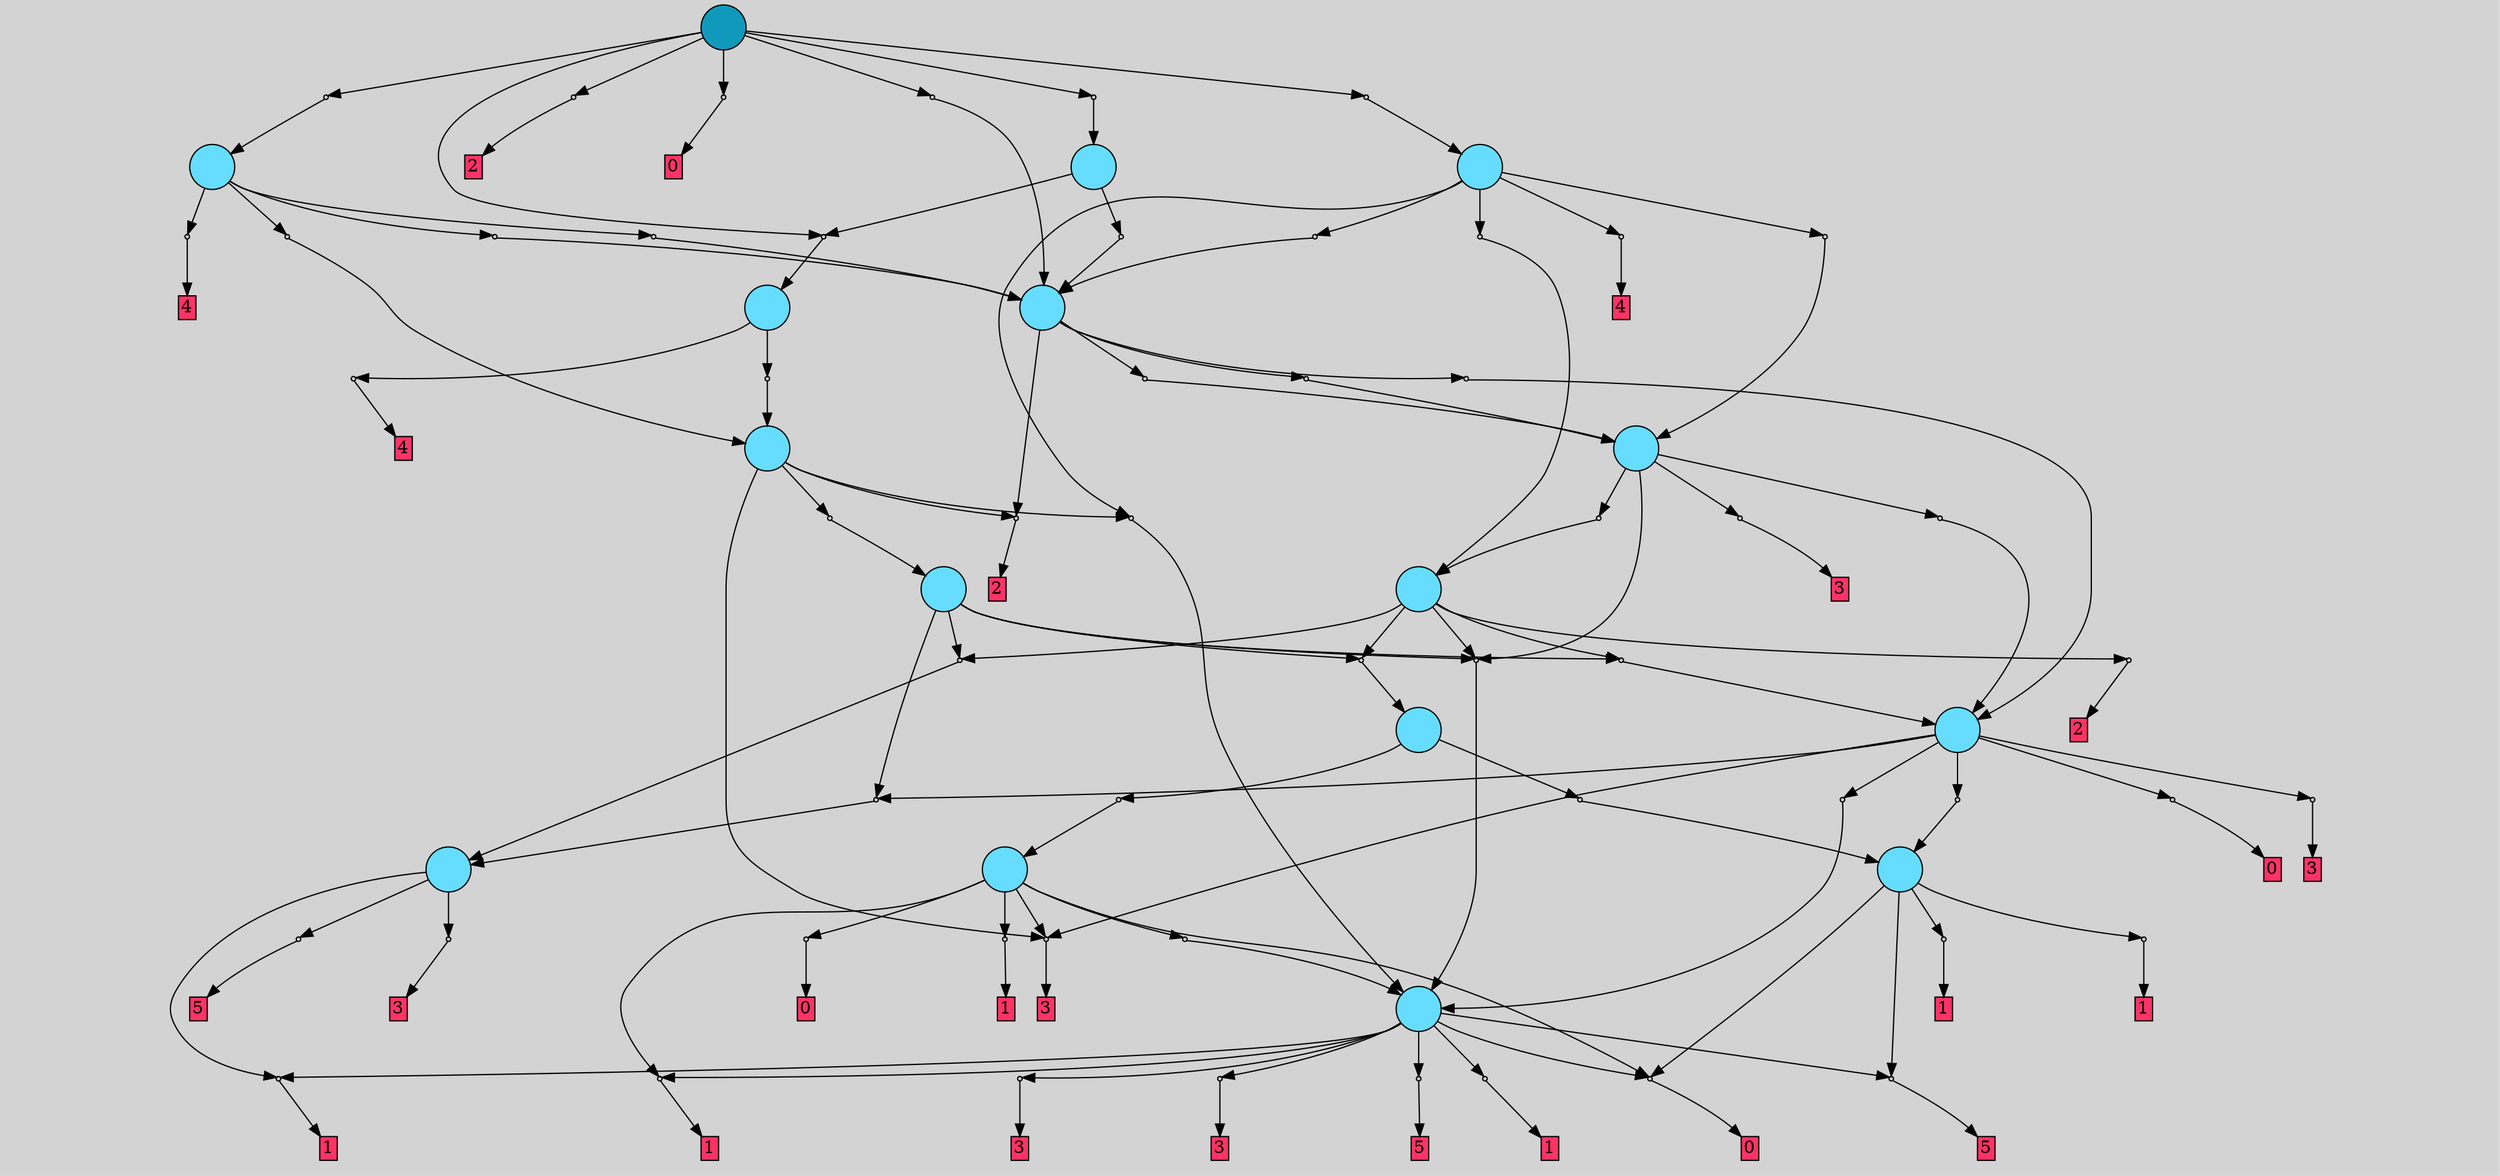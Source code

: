 // File exported with GEGELATI v1.3.1
// On the 2024-07-18 13:48:33
// With the File::TPGGraphDotExporter
digraph{
	graph[pad = "0.212, 0.055" bgcolor = lightgray]
	node[shape=circle style = filled label = ""]
		T0 [fillcolor="#66ddff"]
		T1 [fillcolor="#66ddff"]
		T2 [fillcolor="#66ddff"]
		T3 [fillcolor="#66ddff"]
		T4 [fillcolor="#66ddff"]
		T5 [fillcolor="#66ddff"]
		T6 [fillcolor="#66ddff"]
		T7 [fillcolor="#66ddff"]
		T8 [fillcolor="#66ddff"]
		T9 [fillcolor="#66ddff"]
		T10 [fillcolor="#66ddff"]
		T11 [fillcolor="#66ddff"]
		T12 [fillcolor="#66ddff"]
		T13 [fillcolor="#66ddff"]
		T14 [fillcolor="#66ddff"]
		T15 [fillcolor="#1199bb"]
		P0 [fillcolor="#cccccc" shape=point] //
		I0 [shape=box style=invis label="0|0&0|1#2|4&#92;n"]
		P0 -> I0[style=invis]
		A0 [fillcolor="#ff3366" shape=box margin=0.03 width=0 height=0 label="1"]
		T0 -> P0 -> A0
		P1 [fillcolor="#cccccc" shape=point] //
		I1 [shape=box style=invis label="7|0&3|6#4|6&#92;n"]
		P1 -> I1[style=invis]
		A1 [fillcolor="#ff3366" shape=box margin=0.03 width=0 height=0 label="5"]
		T0 -> P1 -> A1
		P2 [fillcolor="#cccccc" shape=point] //
		I2 [shape=box style=invis label="3|0&4|0#2|5&#92;n"]
		P2 -> I2[style=invis]
		A2 [fillcolor="#ff3366" shape=box margin=0.03 width=0 height=0 label="3"]
		T0 -> P2 -> A2
		P3 [fillcolor="#cccccc" shape=point] //
		I3 [shape=box style=invis label="6|0&4|7#4|2&#92;n"]
		P3 -> I3[style=invis]
		A3 [fillcolor="#ff3366" shape=box margin=0.03 width=0 height=0 label="3"]
		T1 -> P3 -> A3
		P4 [fillcolor="#cccccc" shape=point] //
		I4 [shape=box style=invis label=""]
		P4 -> I4[style=invis]
		A4 [fillcolor="#ff3366" shape=box margin=0.03 width=0 height=0 label="1"]
		T1 -> P4 -> A4
		P5 [fillcolor="#cccccc" shape=point] //
		I5 [shape=box style=invis label="2|0&2|1#1|6&#92;n"]
		P5 -> I5[style=invis]
		A5 [fillcolor="#ff3366" shape=box margin=0.03 width=0 height=0 label="0"]
		T1 -> P5 -> A5
		P6 [fillcolor="#cccccc" shape=point] //
		I6 [shape=box style=invis label="2|0&2|3#1|1&#92;n"]
		P6 -> I6[style=invis]
		A6 [fillcolor="#ff3366" shape=box margin=0.03 width=0 height=0 label="1"]
		T1 -> P6 -> A6
		P7 [fillcolor="#cccccc" shape=point] //
		I7 [shape=box style=invis label="0|0&2|5#0|4&#92;n"]
		P7 -> I7[style=invis]
		A7 [fillcolor="#ff3366" shape=box margin=0.03 width=0 height=0 label="3"]
		T1 -> P7 -> A7
		T1 -> P0
		P8 [fillcolor="#cccccc" shape=point] //
		I8 [shape=box style=invis label="7|0&2|6#4|6&#92;n"]
		P8 -> I8[style=invis]
		A8 [fillcolor="#ff3366" shape=box margin=0.03 width=0 height=0 label="5"]
		T1 -> P8 -> A8
		P9 [fillcolor="#cccccc" shape=point] //
		I9 [shape=box style=invis label="7|0&3|6#4|5&#92;n"]
		P9 -> I9[style=invis]
		A9 [fillcolor="#ff3366" shape=box margin=0.03 width=0 height=0 label="5"]
		T1 -> P9 -> A9
		T2 -> P5
		P10 [fillcolor="#cccccc" shape=point] //
		I10 [shape=box style=invis label="2|0&2|3#1|1&#92;n"]
		P10 -> I10[style=invis]
		A10 [fillcolor="#ff3366" shape=box margin=0.03 width=0 height=0 label="1"]
		T2 -> P10 -> A10
		P11 [fillcolor="#cccccc" shape=point] //
		I11 [shape=box style=invis label="4|0&2|4#3|0&#92;n"]
		P11 -> I11[style=invis]
		A11 [fillcolor="#ff3366" shape=box margin=0.03 width=0 height=0 label="1"]
		T2 -> P11 -> A11
		T2 -> P8
		P12 [fillcolor="#cccccc" shape=point] //
		I12 [shape=box style=invis label="5|0&4|1#2|3&#92;n"]
		P12 -> I12[style=invis]
		A12 [fillcolor="#ff3366" shape=box margin=0.03 width=0 height=0 label="1"]
		T3 -> P12 -> A12
		T3 -> P5
		P13 [fillcolor="#cccccc" shape=point] //
		I13 [shape=box style=invis label="4|0&3|4#1|4&#92;n"]
		P13 -> I13[style=invis]
		T3 -> P13 -> T1
		P14 [fillcolor="#cccccc" shape=point] //
		I14 [shape=box style=invis label="5|0&2|1#1|6&#92;n"]
		P14 -> I14[style=invis]
		A13 [fillcolor="#ff3366" shape=box margin=0.03 width=0 height=0 label="0"]
		T3 -> P14 -> A13
		P15 [fillcolor="#cccccc" shape=point] //
		I15 [shape=box style=invis label="2|0&4|0#2|5&#92;n"]
		P15 -> I15[style=invis]
		A14 [fillcolor="#ff3366" shape=box margin=0.03 width=0 height=0 label="3"]
		T3 -> P15 -> A14
		T3 -> P6
		P16 [fillcolor="#cccccc" shape=point] //
		I16 [shape=box style=invis label="2|0&2|6#4|6&#92;n"]
		P16 -> I16[style=invis]
		T4 -> P16 -> T2
		P17 [fillcolor="#cccccc" shape=point] //
		I17 [shape=box style=invis label="8|0&4|0#3|2&#92;n"]
		P17 -> I17[style=invis]
		T4 -> P17 -> T3
		P18 [fillcolor="#cccccc" shape=point] //
		I18 [shape=box style=invis label="2|0&2|6#4|6&#92;n"]
		P18 -> I18[style=invis]
		T5 -> P18 -> T2
		P19 [fillcolor="#cccccc" shape=point] //
		I19 [shape=box style=invis label="2|0&2|1#3|4&#92;n"]
		P19 -> I19[style=invis]
		A15 [fillcolor="#ff3366" shape=box margin=0.03 width=0 height=0 label="0"]
		T5 -> P19 -> A15
		P20 [fillcolor="#cccccc" shape=point] //
		I20 [shape=box style=invis label="2|0&2|3#1|1&#92;n"]
		P20 -> I20[style=invis]
		T5 -> P20 -> T0
		P21 [fillcolor="#cccccc" shape=point] //
		I21 [shape=box style=invis label="1|0&4|1#2|3&#92;n"]
		P21 -> I21[style=invis]
		T5 -> P21 -> T1
		P22 [fillcolor="#cccccc" shape=point] //
		I22 [shape=box style=invis label="3|0&4|0#2|5&#92;n"]
		P22 -> I22[style=invis]
		A16 [fillcolor="#ff3366" shape=box margin=0.03 width=0 height=0 label="3"]
		T5 -> P22 -> A16
		T5 -> P15
		P23 [fillcolor="#cccccc" shape=point] //
		I23 [shape=box style=invis label="2|0&2|6#4|3&#92;n"]
		P23 -> I23[style=invis]
		T6 -> P23 -> T4
		P24 [fillcolor="#cccccc" shape=point] //
		I24 [shape=box style=invis label="2|0&3|7#4|2&#92;n"]
		P24 -> I24[style=invis]
		T6 -> P24 -> T5
		P25 [fillcolor="#cccccc" shape=point] //
		I25 [shape=box style=invis label="1|0&4|1#2|3&#92;n"]
		P25 -> I25[style=invis]
		T6 -> P25 -> T1
		P26 [fillcolor="#cccccc" shape=point] //
		I26 [shape=box style=invis label="1|0&4|1#2|4&#92;n"]
		P26 -> I26[style=invis]
		T6 -> P26 -> T0
		P27 [fillcolor="#cccccc" shape=point] //
		I27 [shape=box style=invis label="2|0&3|4#2|5&#92;n"]
		P27 -> I27[style=invis]
		A17 [fillcolor="#ff3366" shape=box margin=0.03 width=0 height=0 label="2"]
		T6 -> P27 -> A17
		T7 -> P23
		T7 -> P24
		T7 -> P25
		T7 -> P26
		T7 -> P20
		P28 [fillcolor="#cccccc" shape=point] //
		I28 [shape=box style=invis label="0|7&4|7#2|5&#92;n1|0&1|6#0|7&#92;n"]
		P28 -> I28[style=invis]
		T8 -> P28 -> T6
		T8 -> P25
		P29 [fillcolor="#cccccc" shape=point] //
		I29 [shape=box style=invis label="2|0&3|7#1|2&#92;n"]
		P29 -> I29[style=invis]
		T8 -> P29 -> T5
		P30 [fillcolor="#cccccc" shape=point] //
		I30 [shape=box style=invis label="3|0&4|0#2|5&#92;n"]
		P30 -> I30[style=invis]
		A18 [fillcolor="#ff3366" shape=box margin=0.03 width=0 height=0 label="3"]
		T8 -> P30 -> A18
		P31 [fillcolor="#cccccc" shape=point] //
		I31 [shape=box style=invis label="2|0&3|4#2|5&#92;n4|0&0|0#2|6&#92;n"]
		P31 -> I31[style=invis]
		A19 [fillcolor="#ff3366" shape=box margin=0.03 width=0 height=0 label="2"]
		T9 -> P31 -> A19
		P32 [fillcolor="#cccccc" shape=point] //
		I32 [shape=box style=invis label="0|0&4|2#4|4&#92;n"]
		P32 -> I32[style=invis]
		T9 -> P32 -> T1
		P33 [fillcolor="#cccccc" shape=point] //
		I33 [shape=box style=invis label="2|0&3|6#4|2&#92;n"]
		P33 -> I33[style=invis]
		T9 -> P33 -> T7
		T9 -> P15
		P34 [fillcolor="#cccccc" shape=point] //
		I34 [shape=box style=invis label="2|0&4|4#2|5&#92;n"]
		P34 -> I34[style=invis]
		T10 -> P34 -> T5
		P35 [fillcolor="#cccccc" shape=point] //
		I35 [shape=box style=invis label="1|0&4|2#4|7&#92;n"]
		P35 -> I35[style=invis]
		T10 -> P35 -> T8
		T10 -> P31
		P36 [fillcolor="#cccccc" shape=point] //
		I36 [shape=box style=invis label="2|0&3|6#4|2&#92;n"]
		P36 -> I36[style=invis]
		T10 -> P36 -> T8
		P37 [fillcolor="#cccccc" shape=point] //
		I37 [shape=box style=invis label="1|0&1|7#4|3&#92;n"]
		P37 -> I37[style=invis]
		T11 -> P37 -> T9
		P38 [fillcolor="#cccccc" shape=point] //
		I38 [shape=box style=invis label="8|0&2|5#4|7&#92;n"]
		P38 -> I38[style=invis]
		A20 [fillcolor="#ff3366" shape=box margin=0.03 width=0 height=0 label="4"]
		T11 -> P38 -> A20
		P39 [fillcolor="#cccccc" shape=point] //
		I39 [shape=box style=invis label="1|0&1|7#4|3&#92;n"]
		P39 -> I39[style=invis]
		T12 -> P39 -> T9
		P40 [fillcolor="#cccccc" shape=point] //
		I40 [shape=box style=invis label="2|0&3|7#2|5&#92;n4|0&0|0#1|6&#92;n"]
		P40 -> I40[style=invis]
		T12 -> P40 -> T10
		P41 [fillcolor="#cccccc" shape=point] //
		I41 [shape=box style=invis label="8|0&2|5#4|7&#92;n"]
		P41 -> I41[style=invis]
		A21 [fillcolor="#ff3366" shape=box margin=0.03 width=0 height=0 label="4"]
		T12 -> P41 -> A21
		P42 [fillcolor="#cccccc" shape=point] //
		I42 [shape=box style=invis label="2|0&3|4#1|7&#92;n"]
		P42 -> I42[style=invis]
		T12 -> P42 -> T10
		P43 [fillcolor="#cccccc" shape=point] //
		I43 [shape=box style=invis label="0|2&3|3#0|4&#92;n3|0&3|5#0|2&#92;n"]
		P43 -> I43[style=invis]
		T13 -> P43 -> T8
		P44 [fillcolor="#cccccc" shape=point] //
		I44 [shape=box style=invis label="0|7&4|7#2|5&#92;n1|0&1|6#0|7&#92;n"]
		P44 -> I44[style=invis]
		T13 -> P44 -> T6
		P45 [fillcolor="#cccccc" shape=point] //
		I45 [shape=box style=invis label="2|0&3|1#1|7&#92;n"]
		P45 -> I45[style=invis]
		T13 -> P45 -> T10
		T13 -> P32
		P46 [fillcolor="#cccccc" shape=point] //
		I46 [shape=box style=invis label="8|0&2|5#4|7&#92;n"]
		P46 -> I46[style=invis]
		A22 [fillcolor="#ff3366" shape=box margin=0.03 width=0 height=0 label="4"]
		T13 -> P46 -> A22
		P47 [fillcolor="#cccccc" shape=point] //
		I47 [shape=box style=invis label="2|0&3|1#1|7&#92;n"]
		P47 -> I47[style=invis]
		T14 -> P47 -> T10
		P48 [fillcolor="#cccccc" shape=point] //
		I48 [shape=box style=invis label="1|0&4|2#4|7&#92;n"]
		P48 -> I48[style=invis]
		T14 -> P48 -> T11
		P49 [fillcolor="#cccccc" shape=point] //
		I49 [shape=box style=invis label="8|0&1|6#3|4&#92;n"]
		P49 -> I49[style=invis]
		T15 -> P49 -> T12
		T15 -> P48
		P50 [fillcolor="#cccccc" shape=point] //
		I50 [shape=box style=invis label="2|0&2|4#3|5&#92;n"]
		P50 -> I50[style=invis]
		A23 [fillcolor="#ff3366" shape=box margin=0.03 width=0 height=0 label="2"]
		T15 -> P50 -> A23
		P51 [fillcolor="#cccccc" shape=point] //
		I51 [shape=box style=invis label="2|0&3|1#1|7&#92;n"]
		P51 -> I51[style=invis]
		T15 -> P51 -> T10
		P52 [fillcolor="#cccccc" shape=point] //
		I52 [shape=box style=invis label="2|0&1|1#1|5&#92;n"]
		P52 -> I52[style=invis]
		T15 -> P52 -> T13
		P53 [fillcolor="#cccccc" shape=point] //
		I53 [shape=box style=invis label="3|0&1|2#2|0&#92;n"]
		P53 -> I53[style=invis]
		A24 [fillcolor="#ff3366" shape=box margin=0.03 width=0 height=0 label="0"]
		T15 -> P53 -> A24
		P54 [fillcolor="#cccccc" shape=point] //
		I54 [shape=box style=invis label="2|0&2|2#4|4&#92;n"]
		P54 -> I54[style=invis]
		T15 -> P54 -> T14
		{ rank= same T15 }
}
